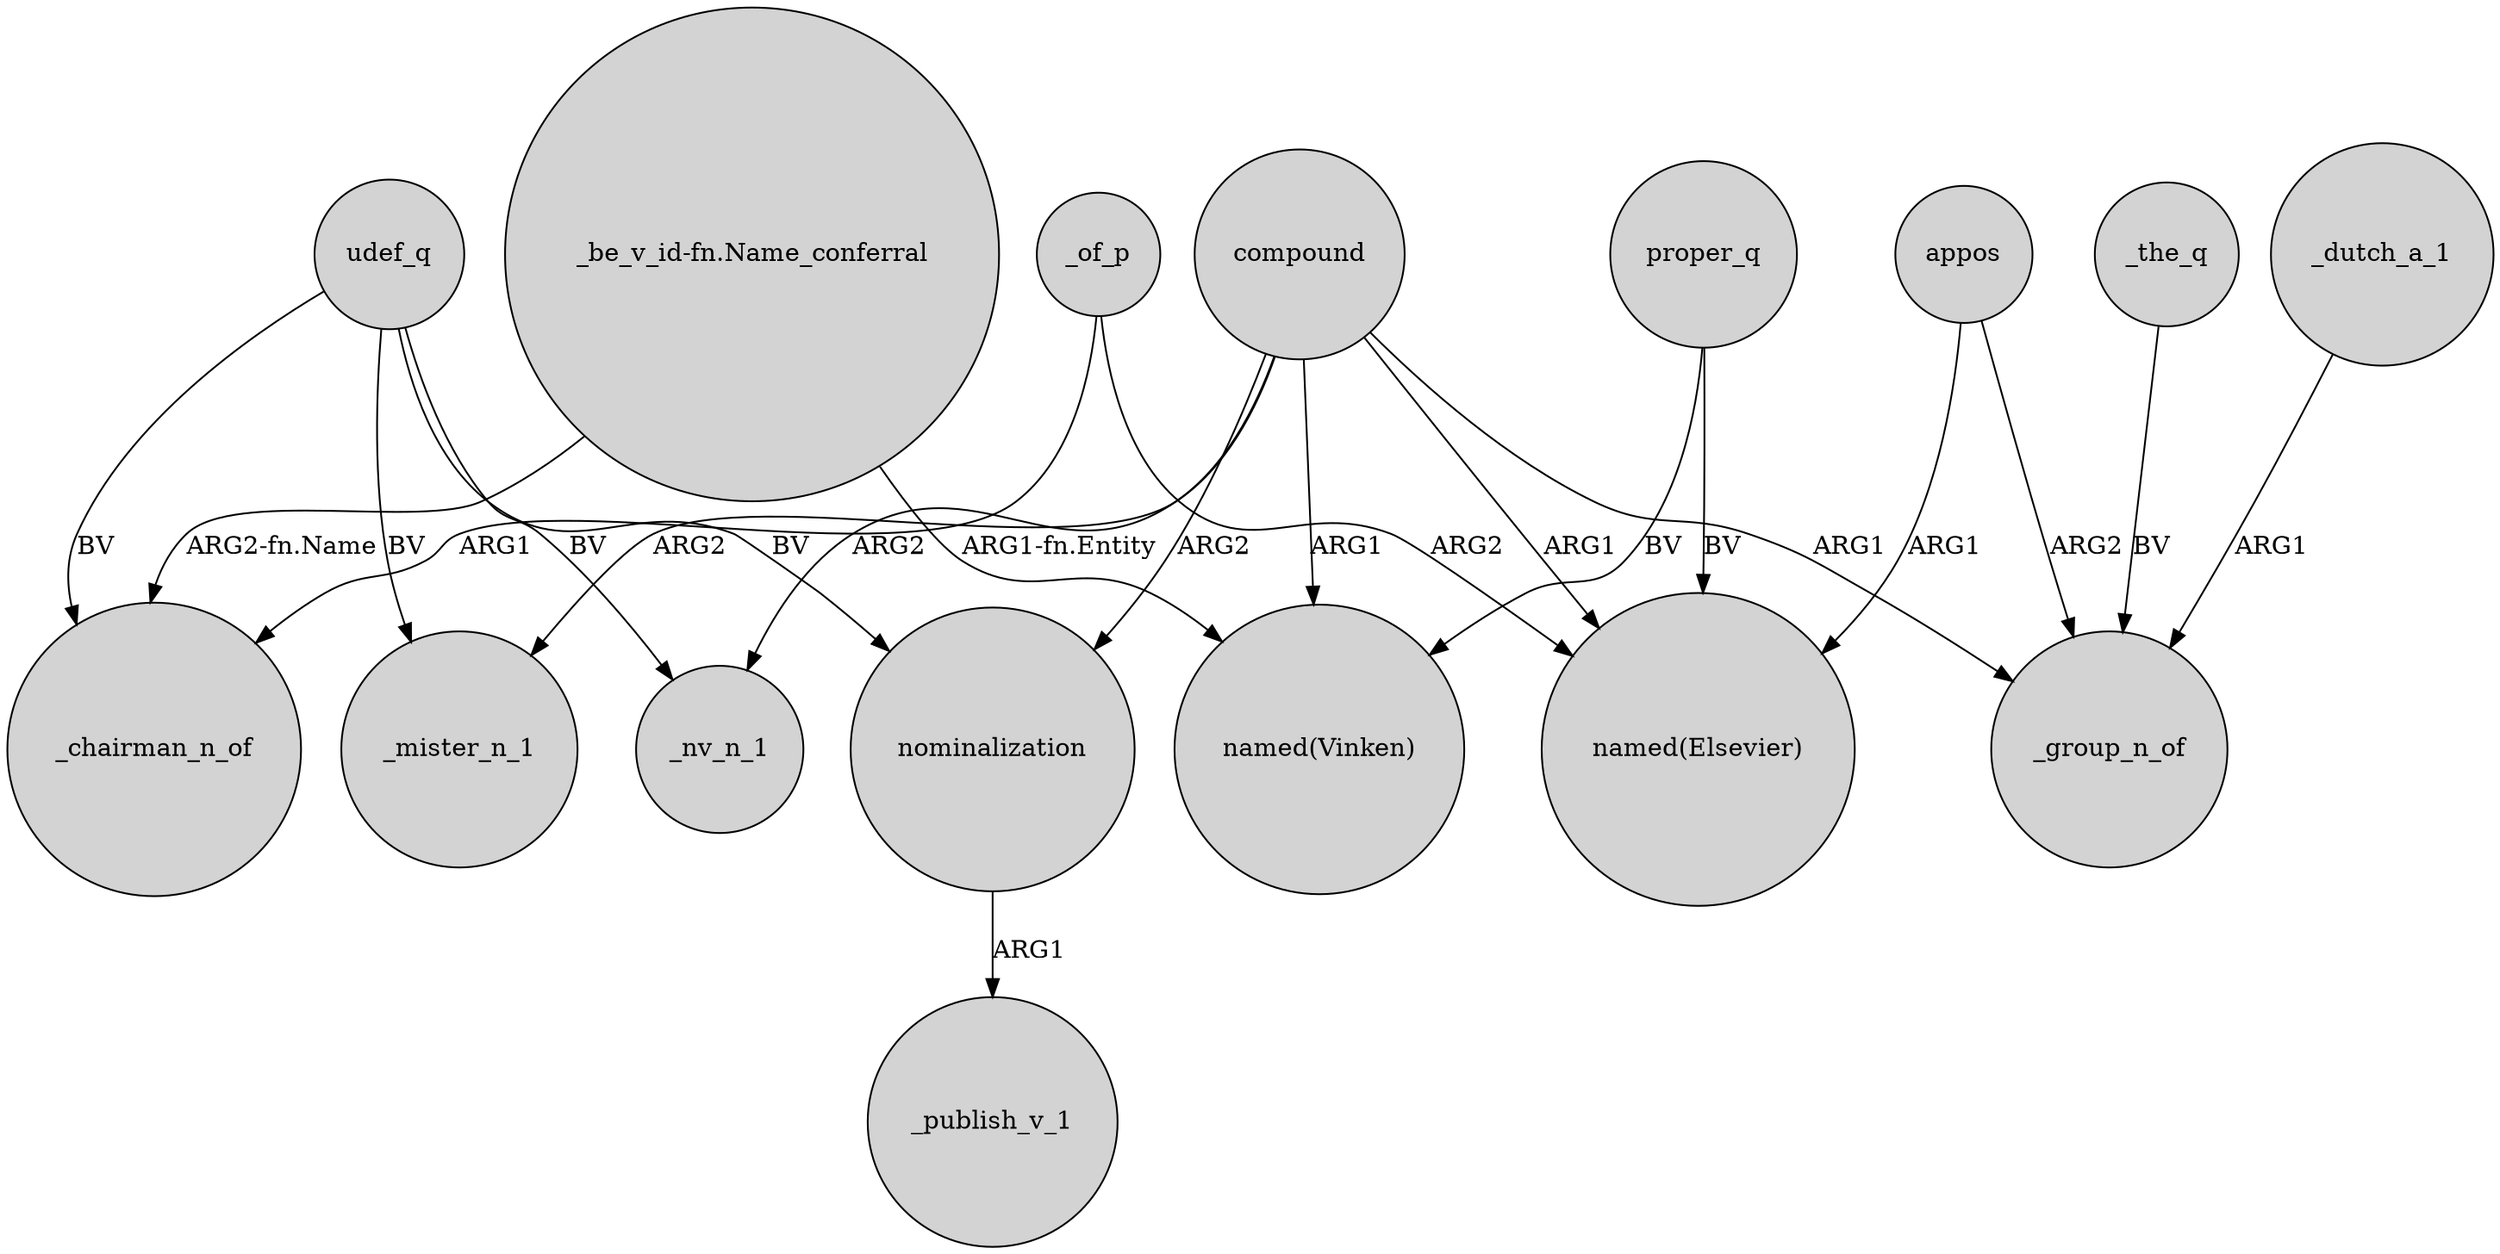 digraph {
	node [shape=circle style=filled]
	_of_p -> _chairman_n_of [label=ARG1]
	udef_q -> nominalization [label=BV]
	"_be_v_id-fn.Name_conferral" -> _chairman_n_of [label="ARG2-fn.Name"]
	udef_q -> _chairman_n_of [label=BV]
	_the_q -> _group_n_of [label=BV]
	appos -> _group_n_of [label=ARG2]
	compound -> nominalization [label=ARG2]
	compound -> "named(Elsevier)" [label=ARG1]
	compound -> "named(Vinken)" [label=ARG1]
	compound -> _group_n_of [label=ARG1]
	udef_q -> _mister_n_1 [label=BV]
	compound -> _mister_n_1 [label=ARG2]
	appos -> "named(Elsevier)" [label=ARG1]
	compound -> _nv_n_1 [label=ARG2]
	"_be_v_id-fn.Name_conferral" -> "named(Vinken)" [label="ARG1-fn.Entity"]
	proper_q -> "named(Vinken)" [label=BV]
	proper_q -> "named(Elsevier)" [label=BV]
	_of_p -> "named(Elsevier)" [label=ARG2]
	udef_q -> _nv_n_1 [label=BV]
	_dutch_a_1 -> _group_n_of [label=ARG1]
	nominalization -> _publish_v_1 [label=ARG1]
}
